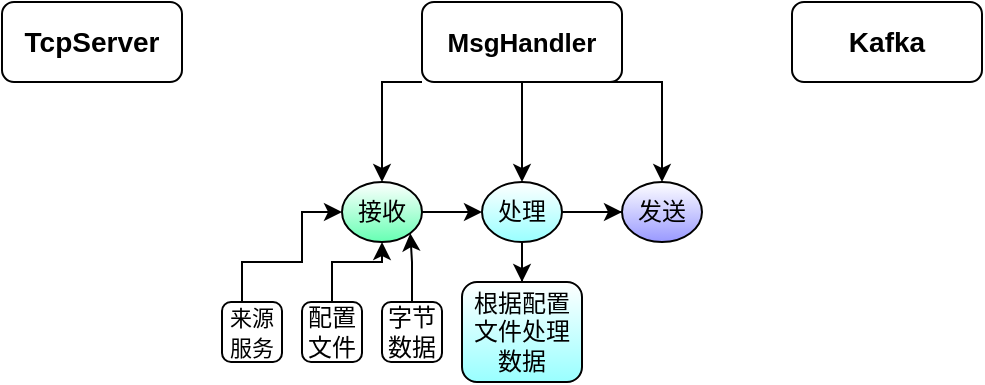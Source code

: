 <mxfile version="20.4.2" type="github">
  <diagram id="yPxyJZ8AM_hMuL3Unpa9" name="gitflow">
    <mxGraphModel dx="735" dy="460" grid="1" gridSize="10" guides="1" tooltips="1" connect="1" arrows="1" fold="1" page="1" pageScale="1" pageWidth="850" pageHeight="1100" math="0" shadow="0">
      <root>
        <mxCell id="0" />
        <mxCell id="1" parent="0" />
        <mxCell id="4abAgALzCKA3rRob_T6Z-179" value="&lt;font style=&quot;font-size: 14px;&quot;&gt;&lt;b&gt;TcpServer&lt;/b&gt;&lt;/font&gt;" style="rounded=1;whiteSpace=wrap;html=1;" vertex="1" parent="1">
          <mxGeometry x="30" y="210" width="90" height="40" as="geometry" />
        </mxCell>
        <mxCell id="4abAgALzCKA3rRob_T6Z-187" value="" style="edgeStyle=orthogonalEdgeStyle;rounded=0;orthogonalLoop=1;jettySize=auto;html=1;fontSize=14;" edge="1" parent="1" source="4abAgALzCKA3rRob_T6Z-180">
          <mxGeometry relative="1" as="geometry">
            <mxPoint x="220" y="300" as="targetPoint" />
            <Array as="points">
              <mxPoint x="220" y="250" />
            </Array>
          </mxGeometry>
        </mxCell>
        <mxCell id="4abAgALzCKA3rRob_T6Z-180" value="&lt;font style=&quot;font-size: 13px;&quot;&gt;&lt;b&gt;MsgHandler&lt;/b&gt;&lt;/font&gt;" style="rounded=1;whiteSpace=wrap;html=1;" vertex="1" parent="1">
          <mxGeometry x="240" y="210" width="100" height="40" as="geometry" />
        </mxCell>
        <mxCell id="4abAgALzCKA3rRob_T6Z-181" value="&lt;font style=&quot;font-size: 14px;&quot;&gt;&lt;b&gt;Kafka&lt;/b&gt;&lt;/font&gt;" style="rounded=1;whiteSpace=wrap;html=1;" vertex="1" parent="1">
          <mxGeometry x="425" y="210" width="95" height="40" as="geometry" />
        </mxCell>
        <mxCell id="4abAgALzCKA3rRob_T6Z-206" value="" style="edgeStyle=orthogonalEdgeStyle;rounded=0;orthogonalLoop=1;jettySize=auto;html=1;fontSize=11;entryX=0;entryY=0.5;entryDx=0;entryDy=0;" edge="1" parent="1" source="4abAgALzCKA3rRob_T6Z-186" target="4abAgALzCKA3rRob_T6Z-190">
          <mxGeometry relative="1" as="geometry" />
        </mxCell>
        <mxCell id="4abAgALzCKA3rRob_T6Z-186" value="接收" style="ellipse;whiteSpace=wrap;html=1;rounded=1;gradientColor=#66FFB3;fillColor=#FFFFFF;gradientDirection=south;" vertex="1" parent="1">
          <mxGeometry x="200" y="300" width="40" height="30" as="geometry" />
        </mxCell>
        <mxCell id="4abAgALzCKA3rRob_T6Z-189" value="" style="edgeStyle=orthogonalEdgeStyle;rounded=0;orthogonalLoop=1;jettySize=auto;html=1;fontSize=14;" edge="1" parent="1">
          <mxGeometry relative="1" as="geometry">
            <mxPoint x="290" y="250" as="sourcePoint" />
            <Array as="points">
              <mxPoint x="290" y="260" />
              <mxPoint x="290" y="260" />
            </Array>
            <mxPoint x="290" y="300" as="targetPoint" />
          </mxGeometry>
        </mxCell>
        <mxCell id="4abAgALzCKA3rRob_T6Z-207" value="" style="edgeStyle=orthogonalEdgeStyle;rounded=0;orthogonalLoop=1;jettySize=auto;html=1;fontSize=11;" edge="1" parent="1" source="4abAgALzCKA3rRob_T6Z-190" target="4abAgALzCKA3rRob_T6Z-192">
          <mxGeometry relative="1" as="geometry" />
        </mxCell>
        <mxCell id="4abAgALzCKA3rRob_T6Z-212" value="" style="edgeStyle=orthogonalEdgeStyle;rounded=0;orthogonalLoop=1;jettySize=auto;html=1;fontSize=11;" edge="1" parent="1" source="4abAgALzCKA3rRob_T6Z-190">
          <mxGeometry relative="1" as="geometry">
            <mxPoint x="350" y="315" as="targetPoint" />
          </mxGeometry>
        </mxCell>
        <mxCell id="4abAgALzCKA3rRob_T6Z-214" value="" style="edgeStyle=orthogonalEdgeStyle;rounded=0;orthogonalLoop=1;jettySize=auto;html=1;fontSize=11;" edge="1" parent="1" source="4abAgALzCKA3rRob_T6Z-190" target="4abAgALzCKA3rRob_T6Z-213">
          <mxGeometry relative="1" as="geometry" />
        </mxCell>
        <mxCell id="4abAgALzCKA3rRob_T6Z-190" value="处理" style="ellipse;whiteSpace=wrap;html=1;rounded=1;gradientColor=#99FFFF;" vertex="1" parent="1">
          <mxGeometry x="270" y="300" width="40" height="30" as="geometry" />
        </mxCell>
        <mxCell id="4abAgALzCKA3rRob_T6Z-191" value="" style="edgeStyle=orthogonalEdgeStyle;rounded=0;orthogonalLoop=1;jettySize=auto;html=1;fontSize=14;" edge="1" parent="1">
          <mxGeometry relative="1" as="geometry">
            <mxPoint x="330" y="250" as="sourcePoint" />
            <Array as="points">
              <mxPoint x="360" y="250" />
            </Array>
            <mxPoint x="360" y="300" as="targetPoint" />
          </mxGeometry>
        </mxCell>
        <mxCell id="4abAgALzCKA3rRob_T6Z-192" value="发送" style="ellipse;whiteSpace=wrap;html=1;rounded=1;gradientColor=#9999FF;" vertex="1" parent="1">
          <mxGeometry x="340" y="300" width="40" height="30" as="geometry" />
        </mxCell>
        <mxCell id="4abAgALzCKA3rRob_T6Z-208" style="edgeStyle=orthogonalEdgeStyle;rounded=0;orthogonalLoop=1;jettySize=auto;html=1;fontSize=11;entryX=0;entryY=0.5;entryDx=0;entryDy=0;" edge="1" parent="1" source="4abAgALzCKA3rRob_T6Z-196" target="4abAgALzCKA3rRob_T6Z-186">
          <mxGeometry relative="1" as="geometry">
            <mxPoint x="140" y="310" as="targetPoint" />
            <Array as="points">
              <mxPoint x="150" y="340" />
              <mxPoint x="180" y="340" />
              <mxPoint x="180" y="315" />
            </Array>
          </mxGeometry>
        </mxCell>
        <mxCell id="4abAgALzCKA3rRob_T6Z-196" value="&lt;font style=&quot;font-size: 11px;&quot;&gt;来源服务&lt;/font&gt;" style="rounded=1;whiteSpace=wrap;html=1;" vertex="1" parent="1">
          <mxGeometry x="140" y="360" width="30" height="30" as="geometry" />
        </mxCell>
        <mxCell id="4abAgALzCKA3rRob_T6Z-209" value="" style="edgeStyle=orthogonalEdgeStyle;rounded=0;orthogonalLoop=1;jettySize=auto;html=1;fontSize=11;" edge="1" parent="1" source="4abAgALzCKA3rRob_T6Z-200" target="4abAgALzCKA3rRob_T6Z-186">
          <mxGeometry relative="1" as="geometry" />
        </mxCell>
        <mxCell id="4abAgALzCKA3rRob_T6Z-200" value="配置文件" style="rounded=1;whiteSpace=wrap;html=1;" vertex="1" parent="1">
          <mxGeometry x="180" y="360" width="30" height="30" as="geometry" />
        </mxCell>
        <mxCell id="4abAgALzCKA3rRob_T6Z-210" value="" style="edgeStyle=orthogonalEdgeStyle;rounded=0;orthogonalLoop=1;jettySize=auto;html=1;fontSize=11;entryX=1;entryY=1;entryDx=0;entryDy=0;" edge="1" parent="1" source="4abAgALzCKA3rRob_T6Z-202" target="4abAgALzCKA3rRob_T6Z-186">
          <mxGeometry relative="1" as="geometry" />
        </mxCell>
        <mxCell id="4abAgALzCKA3rRob_T6Z-202" value="字节数据" style="rounded=1;whiteSpace=wrap;html=1;" vertex="1" parent="1">
          <mxGeometry x="220" y="360" width="30" height="30" as="geometry" />
        </mxCell>
        <mxCell id="4abAgALzCKA3rRob_T6Z-213" value="根据配置文件处理数据" style="whiteSpace=wrap;html=1;rounded=1;gradientColor=#99FFFF;" vertex="1" parent="1">
          <mxGeometry x="260" y="350" width="60" height="50" as="geometry" />
        </mxCell>
      </root>
    </mxGraphModel>
  </diagram>
</mxfile>
